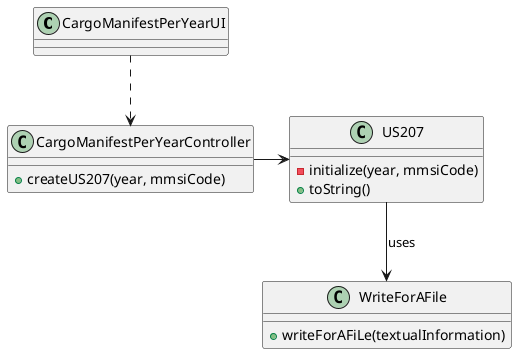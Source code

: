 @startuml
'https://plantuml.com/class-diagram

class CargoManifestPerYearUI{

}

class CargoManifestPerYearController{
+ createUS207(year, mmsiCode)
}


class US207 {
- initialize(year, mmsiCode)
+ toString()

}

class WriteForAFile{
+ writeForAFiLe(textualInformation)

}


CargoManifestPerYearUI ..> CargoManifestPerYearController
CargoManifestPerYearController -> US207
US207 --> WriteForAFile : uses

@enduml